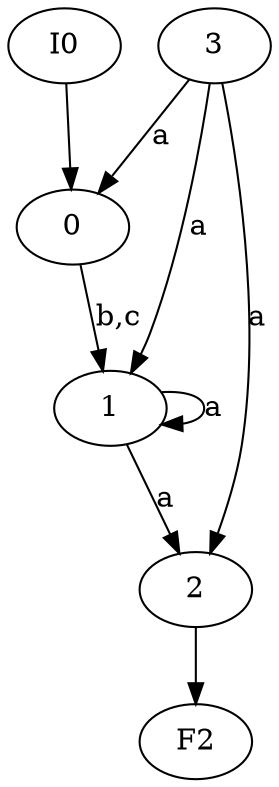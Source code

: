 digraph
{
  vcsn_context="lal(abc), b"
  I0 -> 0
  0 -> 1 [label = "b,c"]
  1 -> 1 [label = "a"]
  1 -> 2 [label = "a"]
  2 -> F2
  3 -> 0 [label ="a"]
  3 -> 1 [label ="a"]
  3 -> 2 [label ="a"]
}